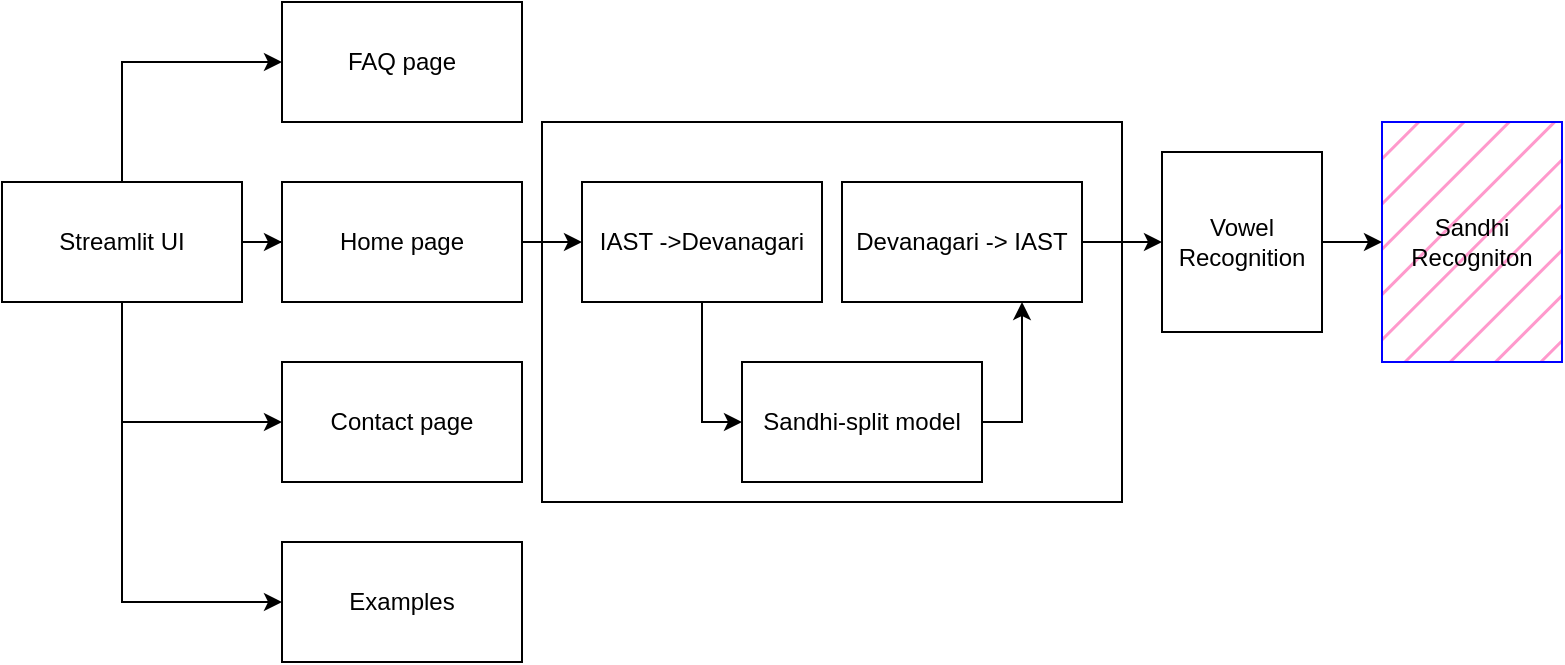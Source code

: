 <mxfile version="20.8.18" type="device"><diagram id="C5RBs43oDa-KdzZeNtuy" name="Page-1"><mxGraphModel dx="880" dy="440" grid="1" gridSize="10" guides="1" tooltips="1" connect="1" arrows="1" fold="1" page="1" pageScale="1" pageWidth="827" pageHeight="1169" math="0" shadow="0"><root><mxCell id="WIyWlLk6GJQsqaUBKTNV-0"/><mxCell id="WIyWlLk6GJQsqaUBKTNV-1" parent="WIyWlLk6GJQsqaUBKTNV-0"/><mxCell id="CAlPQeSv-e9bBgigTDnP-27" style="edgeStyle=orthogonalEdgeStyle;rounded=0;orthogonalLoop=1;jettySize=auto;html=1;entryX=0;entryY=0.5;entryDx=0;entryDy=0;" edge="1" parent="WIyWlLk6GJQsqaUBKTNV-1" source="CAlPQeSv-e9bBgigTDnP-0" target="CAlPQeSv-e9bBgigTDnP-5"><mxGeometry relative="1" as="geometry"><Array as="points"><mxPoint x="70" y="400"/></Array></mxGeometry></mxCell><mxCell id="CAlPQeSv-e9bBgigTDnP-28" style="edgeStyle=orthogonalEdgeStyle;rounded=0;orthogonalLoop=1;jettySize=auto;html=1;entryX=0;entryY=0.5;entryDx=0;entryDy=0;" edge="1" parent="WIyWlLk6GJQsqaUBKTNV-1" source="CAlPQeSv-e9bBgigTDnP-0" target="CAlPQeSv-e9bBgigTDnP-1"><mxGeometry relative="1" as="geometry"><Array as="points"><mxPoint x="70" y="130"/></Array></mxGeometry></mxCell><mxCell id="CAlPQeSv-e9bBgigTDnP-29" value="" style="edgeStyle=orthogonalEdgeStyle;rounded=0;orthogonalLoop=1;jettySize=auto;html=1;" edge="1" parent="WIyWlLk6GJQsqaUBKTNV-1" source="CAlPQeSv-e9bBgigTDnP-0" target="CAlPQeSv-e9bBgigTDnP-3"><mxGeometry relative="1" as="geometry"/></mxCell><mxCell id="CAlPQeSv-e9bBgigTDnP-30" style="edgeStyle=orthogonalEdgeStyle;rounded=0;orthogonalLoop=1;jettySize=auto;html=1;entryX=0;entryY=0.5;entryDx=0;entryDy=0;" edge="1" parent="WIyWlLk6GJQsqaUBKTNV-1" source="CAlPQeSv-e9bBgigTDnP-0" target="CAlPQeSv-e9bBgigTDnP-2"><mxGeometry relative="1" as="geometry"><Array as="points"><mxPoint x="70" y="310"/></Array></mxGeometry></mxCell><mxCell id="CAlPQeSv-e9bBgigTDnP-0" value="Streamlit UI" style="rounded=0;whiteSpace=wrap;html=1;" vertex="1" parent="WIyWlLk6GJQsqaUBKTNV-1"><mxGeometry x="10" y="190" width="120" height="60" as="geometry"/></mxCell><mxCell id="CAlPQeSv-e9bBgigTDnP-1" value="FAQ page" style="rounded=0;whiteSpace=wrap;html=1;" vertex="1" parent="WIyWlLk6GJQsqaUBKTNV-1"><mxGeometry x="150" y="100" width="120" height="60" as="geometry"/></mxCell><mxCell id="CAlPQeSv-e9bBgigTDnP-2" value="Contact page" style="rounded=0;whiteSpace=wrap;html=1;" vertex="1" parent="WIyWlLk6GJQsqaUBKTNV-1"><mxGeometry x="150" y="280" width="120" height="60" as="geometry"/></mxCell><mxCell id="CAlPQeSv-e9bBgigTDnP-24" value="" style="edgeStyle=orthogonalEdgeStyle;rounded=0;orthogonalLoop=1;jettySize=auto;html=1;" edge="1" parent="WIyWlLk6GJQsqaUBKTNV-1" source="CAlPQeSv-e9bBgigTDnP-3" target="CAlPQeSv-e9bBgigTDnP-9"><mxGeometry relative="1" as="geometry"/></mxCell><mxCell id="CAlPQeSv-e9bBgigTDnP-3" value="Home page" style="rounded=0;whiteSpace=wrap;html=1;" vertex="1" parent="WIyWlLk6GJQsqaUBKTNV-1"><mxGeometry x="150" y="190" width="120" height="60" as="geometry"/></mxCell><mxCell id="CAlPQeSv-e9bBgigTDnP-5" value="Examples" style="rounded=0;whiteSpace=wrap;html=1;" vertex="1" parent="WIyWlLk6GJQsqaUBKTNV-1"><mxGeometry x="150" y="370" width="120" height="60" as="geometry"/></mxCell><mxCell id="CAlPQeSv-e9bBgigTDnP-6" value="&lt;div&gt;Sandhi&lt;/div&gt;&lt;div&gt;Recogniton&lt;/div&gt;" style="rounded=0;whiteSpace=wrap;html=1;shadow=0;fillColor=#FF99CC;strokeColor=#0000FF;fillStyle=hatch;gradientColor=none;" vertex="1" parent="WIyWlLk6GJQsqaUBKTNV-1"><mxGeometry x="700" y="160" width="90" height="120" as="geometry"/></mxCell><mxCell id="CAlPQeSv-e9bBgigTDnP-23" value="" style="edgeStyle=orthogonalEdgeStyle;rounded=0;orthogonalLoop=1;jettySize=auto;html=1;" edge="1" parent="WIyWlLk6GJQsqaUBKTNV-1" source="CAlPQeSv-e9bBgigTDnP-7" target="CAlPQeSv-e9bBgigTDnP-6"><mxGeometry relative="1" as="geometry"/></mxCell><mxCell id="CAlPQeSv-e9bBgigTDnP-7" value="&lt;div&gt;Vowel &lt;br&gt;&lt;/div&gt;&lt;div&gt;Recognition&lt;/div&gt;" style="rounded=0;whiteSpace=wrap;html=1;" vertex="1" parent="WIyWlLk6GJQsqaUBKTNV-1"><mxGeometry x="590" y="175" width="80" height="90" as="geometry"/></mxCell><mxCell id="CAlPQeSv-e9bBgigTDnP-20" style="edgeStyle=orthogonalEdgeStyle;rounded=0;orthogonalLoop=1;jettySize=auto;html=1;exitX=1;exitY=0.5;exitDx=0;exitDy=0;entryX=0.75;entryY=1;entryDx=0;entryDy=0;" edge="1" parent="WIyWlLk6GJQsqaUBKTNV-1" source="CAlPQeSv-e9bBgigTDnP-4" target="CAlPQeSv-e9bBgigTDnP-8"><mxGeometry relative="1" as="geometry"/></mxCell><mxCell id="CAlPQeSv-e9bBgigTDnP-4" value="Sandhi-split model" style="rounded=0;whiteSpace=wrap;html=1;" vertex="1" parent="WIyWlLk6GJQsqaUBKTNV-1"><mxGeometry x="380" y="280" width="120" height="60" as="geometry"/></mxCell><mxCell id="CAlPQeSv-e9bBgigTDnP-21" value="" style="edgeStyle=orthogonalEdgeStyle;rounded=0;orthogonalLoop=1;jettySize=auto;html=1;" edge="1" parent="WIyWlLk6GJQsqaUBKTNV-1" source="CAlPQeSv-e9bBgigTDnP-8" target="CAlPQeSv-e9bBgigTDnP-7"><mxGeometry relative="1" as="geometry"/></mxCell><mxCell id="CAlPQeSv-e9bBgigTDnP-8" value="Devanagari -&amp;gt; IAST" style="rounded=0;whiteSpace=wrap;html=1;" vertex="1" parent="WIyWlLk6GJQsqaUBKTNV-1"><mxGeometry x="430" y="190" width="120" height="60" as="geometry"/></mxCell><mxCell id="CAlPQeSv-e9bBgigTDnP-19" style="edgeStyle=orthogonalEdgeStyle;rounded=0;orthogonalLoop=1;jettySize=auto;html=1;entryX=0;entryY=0.5;entryDx=0;entryDy=0;" edge="1" parent="WIyWlLk6GJQsqaUBKTNV-1" source="CAlPQeSv-e9bBgigTDnP-9" target="CAlPQeSv-e9bBgigTDnP-4"><mxGeometry relative="1" as="geometry"/></mxCell><mxCell id="CAlPQeSv-e9bBgigTDnP-9" value="IAST -&amp;gt;Devanagari" style="rounded=0;whiteSpace=wrap;html=1;" vertex="1" parent="WIyWlLk6GJQsqaUBKTNV-1"><mxGeometry x="300" y="190" width="120" height="60" as="geometry"/></mxCell><mxCell id="CAlPQeSv-e9bBgigTDnP-18" value="" style="rounded=0;whiteSpace=wrap;html=1;shadow=0;fillStyle=hatch;fillColor=none;" vertex="1" parent="WIyWlLk6GJQsqaUBKTNV-1"><mxGeometry x="280" y="160" width="290" height="190" as="geometry"/></mxCell></root></mxGraphModel></diagram></mxfile>